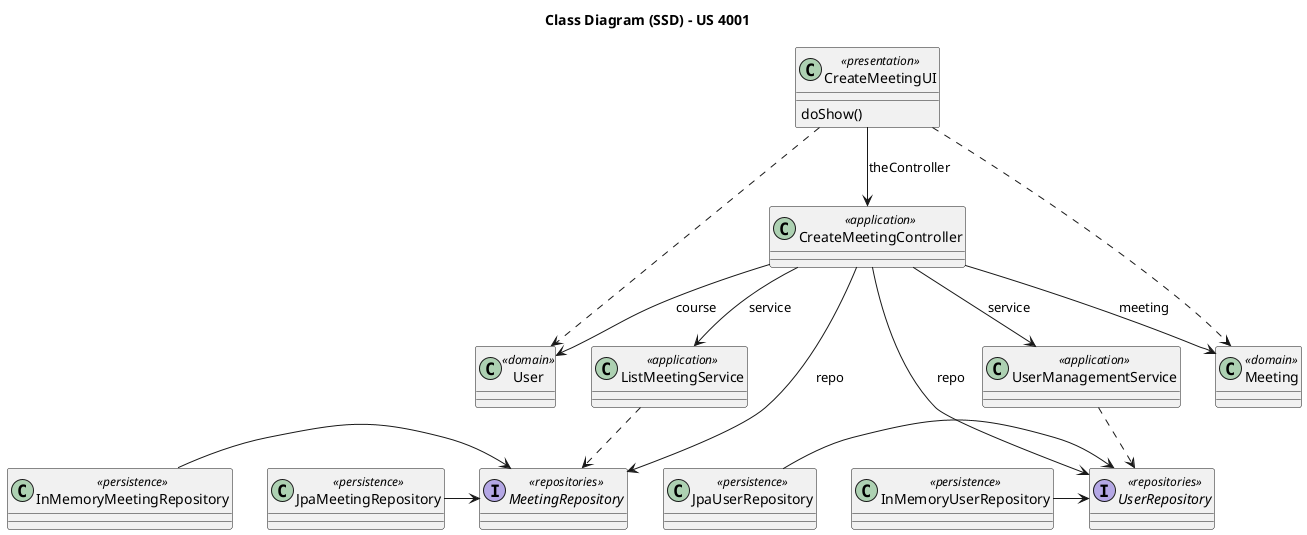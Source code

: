 @startuml

title Class Diagram (SSD) - US 4001

'Classes
class CreateMeetingUI <<presentation>> {
    doShow()
}

class JpaMeetingRepository <<persistence>> {}
class InMemoryMeetingRepository <<persistence>> {}

class JpaUserRepository <<persistence>> {}
class InMemoryUserRepository <<persistence>> {}

class User <<domain>> {}
class Meeting <<domain>> {}

class CreateMeetingController <<application>> {}
class ListMeetingService <<application>>{}
class UserManagementService <<application>>{}


interface MeetingRepository <<repositories>> {}
interface UserRepository <<repositories>> {}

'Navigation
CreateMeetingUI --> CreateMeetingController : theController
CreateMeetingController --> MeetingRepository : repo
CreateMeetingController --> UserRepository : repo
CreateMeetingController --> ListMeetingService : service
CreateMeetingController --> UserManagementService : service

CreateMeetingController --> User : course
CreateMeetingController --> Meeting : meeting
JpaMeetingRepository -> MeetingRepository
InMemoryMeetingRepository -> MeetingRepository
JpaUserRepository -> UserRepository
InMemoryUserRepository -> UserRepository

'Dependencies
CreateMeetingUI -[dashed]-> User
CreateMeetingUI -[dashed]-> Meeting
ListMeetingService -[dashed]-> MeetingRepository
UserManagementService -[dashed]-> UserRepository
@enduml